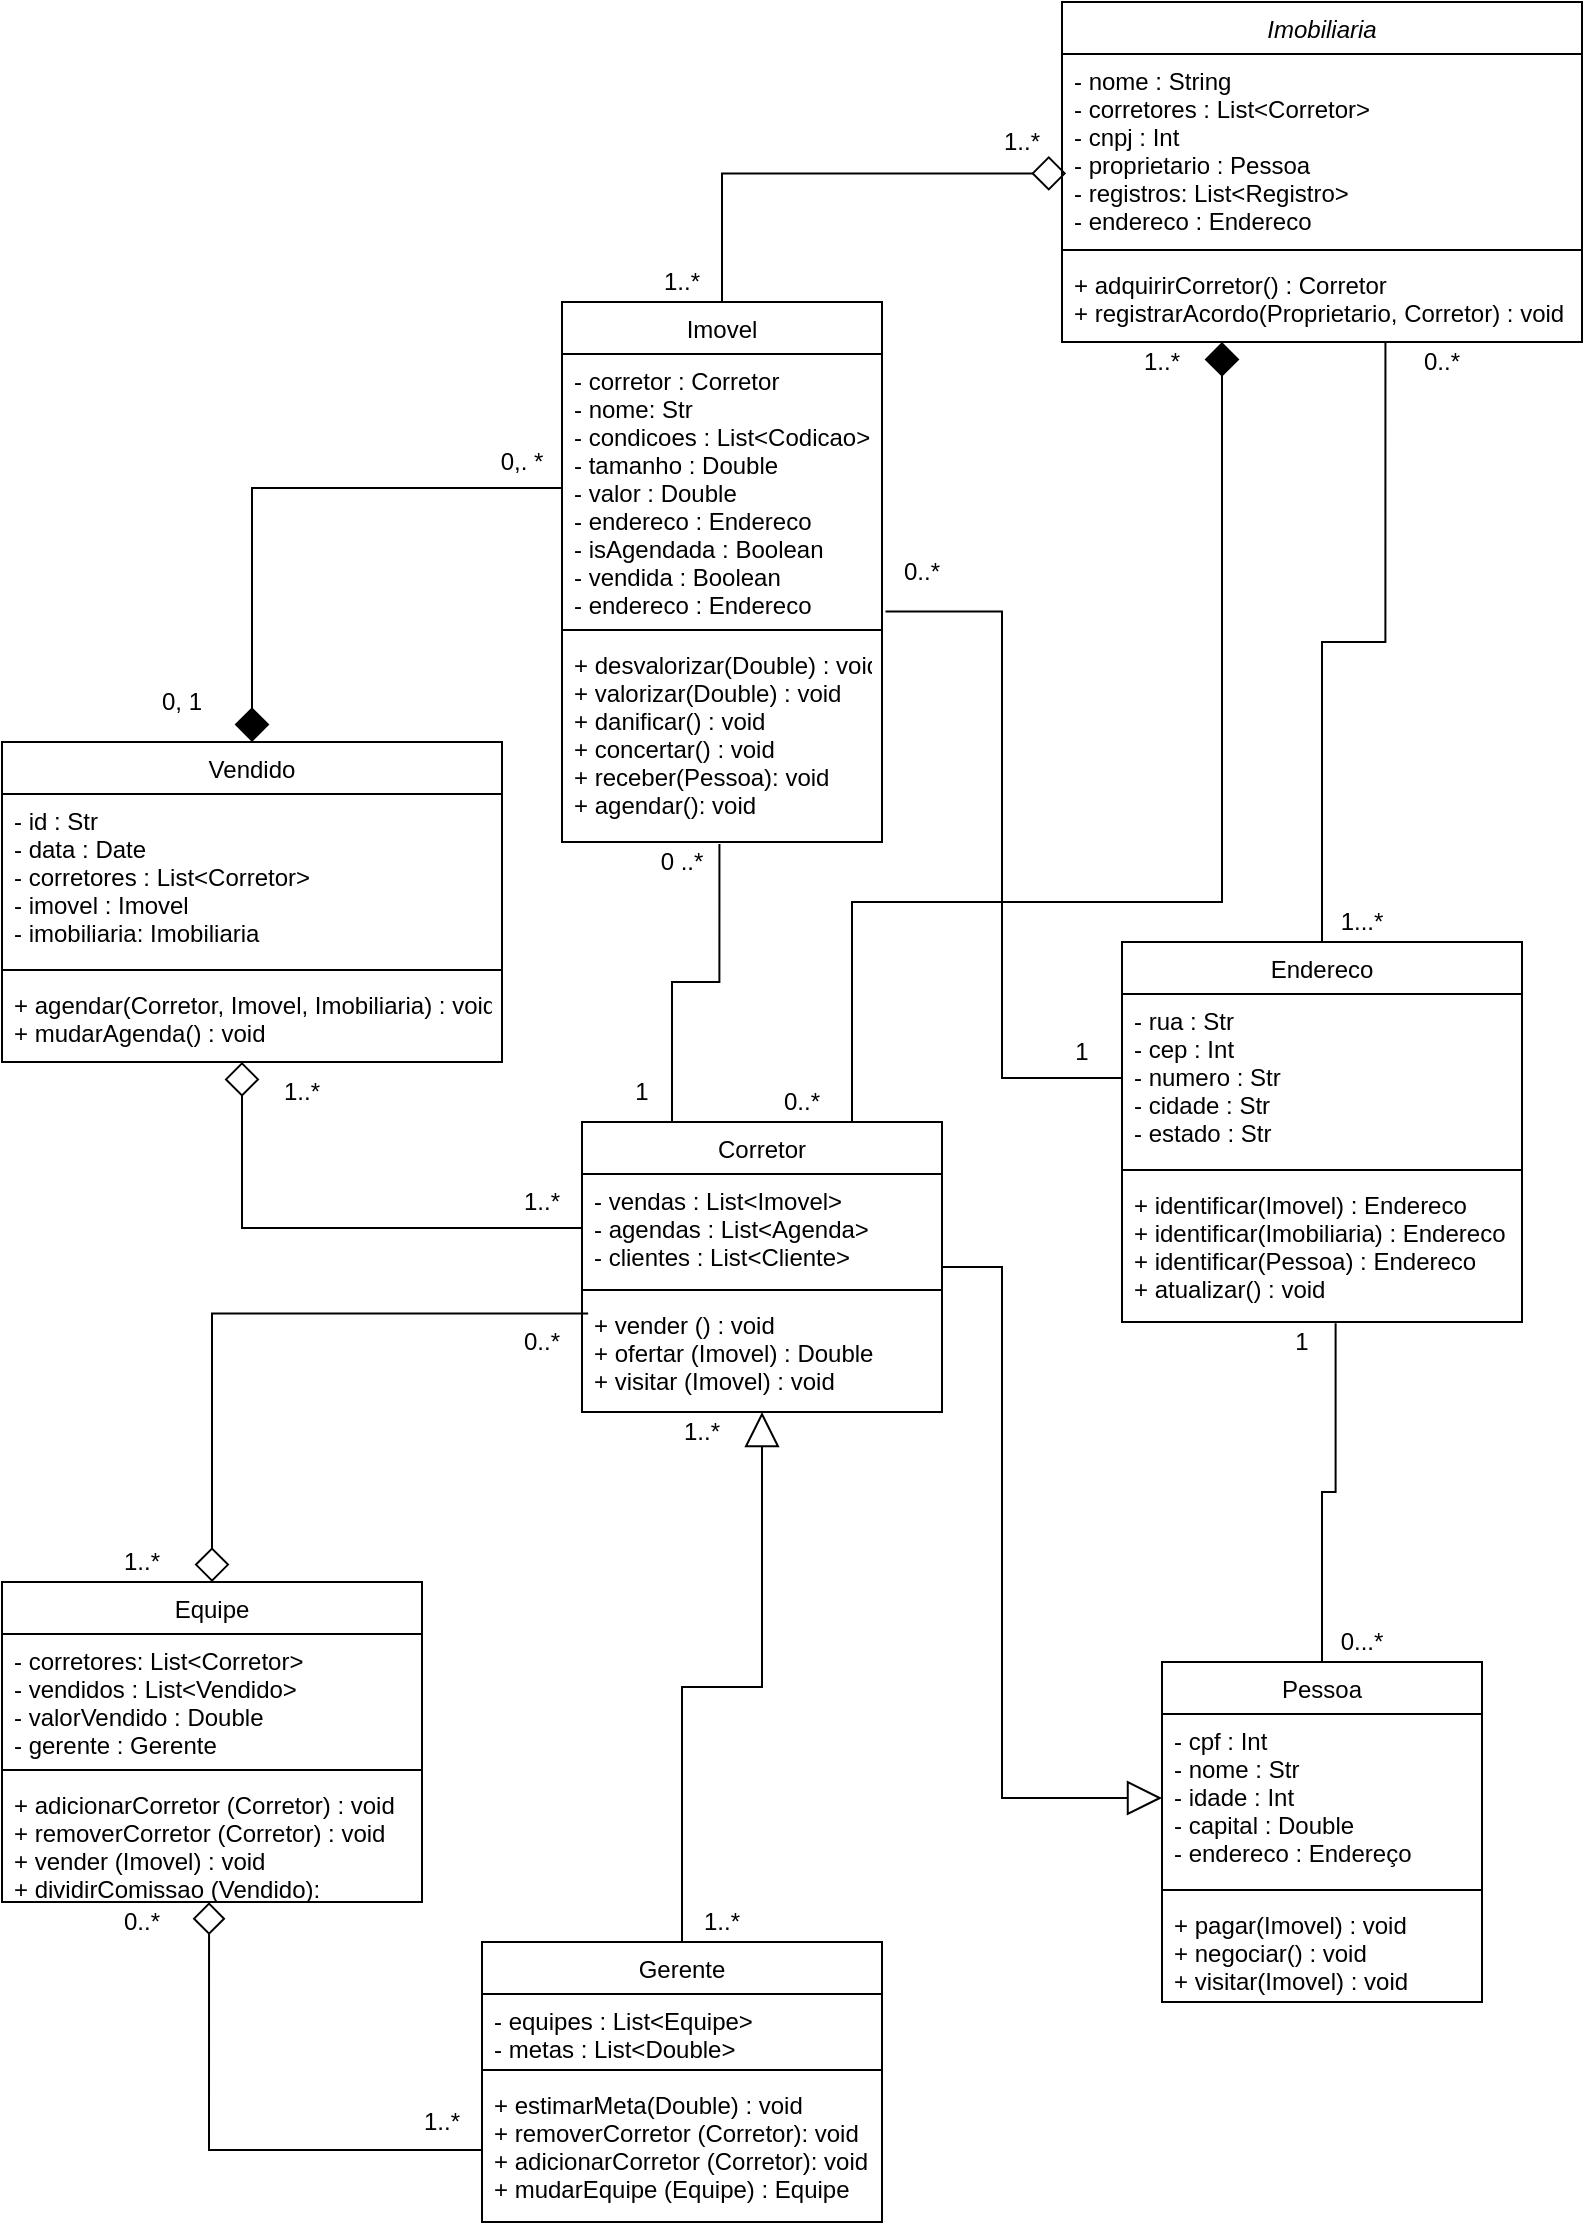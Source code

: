 <mxfile version="24.4.0" type="github">
  <diagram id="C5RBs43oDa-KdzZeNtuy" name="Page-1">
    <mxGraphModel dx="1009" dy="589" grid="1" gridSize="10" guides="1" tooltips="1" connect="1" arrows="1" fold="1" page="1" pageScale="1" pageWidth="827" pageHeight="1169" math="0" shadow="0">
      <root>
        <mxCell id="WIyWlLk6GJQsqaUBKTNV-0" />
        <mxCell id="WIyWlLk6GJQsqaUBKTNV-1" parent="WIyWlLk6GJQsqaUBKTNV-0" />
        <mxCell id="zkfFHV4jXpPFQw0GAbJ--0" value="Imobiliaria" style="swimlane;fontStyle=2;align=center;verticalAlign=top;childLayout=stackLayout;horizontal=1;startSize=26;horizontalStack=0;resizeParent=1;resizeLast=0;collapsible=1;marginBottom=0;rounded=0;shadow=0;strokeWidth=1;" parent="WIyWlLk6GJQsqaUBKTNV-1" vertex="1">
          <mxGeometry x="550" y="30" width="260" height="170" as="geometry">
            <mxRectangle x="230" y="140" width="160" height="26" as="alternateBounds" />
          </mxGeometry>
        </mxCell>
        <mxCell id="zkfFHV4jXpPFQw0GAbJ--1" value="- nome : String&#xa;- corretores : List&lt;Corretor&gt;&#xa;- cnpj : Int&#xa;- proprietario : Pessoa&#xa;- registros: List&lt;Registro&gt;&#xa;- endereco : Endereco" style="text;align=left;verticalAlign=top;spacingLeft=4;spacingRight=4;overflow=hidden;rotatable=0;points=[[0,0.5],[1,0.5]];portConstraint=eastwest;" parent="zkfFHV4jXpPFQw0GAbJ--0" vertex="1">
          <mxGeometry y="26" width="260" height="94" as="geometry" />
        </mxCell>
        <mxCell id="zkfFHV4jXpPFQw0GAbJ--4" value="" style="line;html=1;strokeWidth=1;align=left;verticalAlign=middle;spacingTop=-1;spacingLeft=3;spacingRight=3;rotatable=0;labelPosition=right;points=[];portConstraint=eastwest;" parent="zkfFHV4jXpPFQw0GAbJ--0" vertex="1">
          <mxGeometry y="120" width="260" height="8" as="geometry" />
        </mxCell>
        <mxCell id="zkfFHV4jXpPFQw0GAbJ--5" value="+ adquirirCorretor() : Corretor&#xa;+ registrarAcordo(Proprietario, Corretor) : void&#xa;" style="text;align=left;verticalAlign=top;spacingLeft=4;spacingRight=4;overflow=hidden;rotatable=0;points=[[0,0.5],[1,0.5]];portConstraint=eastwest;" parent="zkfFHV4jXpPFQw0GAbJ--0" vertex="1">
          <mxGeometry y="128" width="260" height="42" as="geometry" />
        </mxCell>
        <mxCell id="zkfFHV4jXpPFQw0GAbJ--6" value="Imovel" style="swimlane;fontStyle=0;align=center;verticalAlign=top;childLayout=stackLayout;horizontal=1;startSize=26;horizontalStack=0;resizeParent=1;resizeLast=0;collapsible=1;marginBottom=0;rounded=0;shadow=0;strokeWidth=1;" parent="WIyWlLk6GJQsqaUBKTNV-1" vertex="1">
          <mxGeometry x="300" y="180" width="160" height="270" as="geometry">
            <mxRectangle x="130" y="380" width="160" height="26" as="alternateBounds" />
          </mxGeometry>
        </mxCell>
        <mxCell id="zkfFHV4jXpPFQw0GAbJ--7" value="- corretor : Corretor&#xa;- nome: Str&#xa;- condicoes : List&lt;Codicao&gt;&#xa;- tamanho : Double&#xa;- valor : Double&#xa;- endereco : Endereco&#xa;- isAgendada : Boolean&#xa;- vendida : Boolean&#xa;- endereco : Endereco" style="text;align=left;verticalAlign=top;spacingLeft=4;spacingRight=4;overflow=hidden;rotatable=0;points=[[0,0.5],[1,0.5]];portConstraint=eastwest;" parent="zkfFHV4jXpPFQw0GAbJ--6" vertex="1">
          <mxGeometry y="26" width="160" height="134" as="geometry" />
        </mxCell>
        <mxCell id="zkfFHV4jXpPFQw0GAbJ--9" value="" style="line;html=1;strokeWidth=1;align=left;verticalAlign=middle;spacingTop=-1;spacingLeft=3;spacingRight=3;rotatable=0;labelPosition=right;points=[];portConstraint=eastwest;" parent="zkfFHV4jXpPFQw0GAbJ--6" vertex="1">
          <mxGeometry y="160" width="160" height="8" as="geometry" />
        </mxCell>
        <mxCell id="zkfFHV4jXpPFQw0GAbJ--11" value="+ desvalorizar(Double) : void&#xa;+ valorizar(Double) : void&#xa;+ danificar() : void&#xa;+ concertar() : void&#xa;+ receber(Pessoa): void&#xa;+ agendar(): void" style="text;align=left;verticalAlign=top;spacingLeft=4;spacingRight=4;overflow=hidden;rotatable=0;points=[[0,0.5],[1,0.5]];portConstraint=eastwest;" parent="zkfFHV4jXpPFQw0GAbJ--6" vertex="1">
          <mxGeometry y="168" width="160" height="102" as="geometry" />
        </mxCell>
        <mxCell id="CCJytgPnTvxZq_mz_sw2-0" style="edgeStyle=orthogonalEdgeStyle;rounded=0;orthogonalLoop=1;jettySize=auto;html=1;entryX=0.534;entryY=1.008;entryDx=0;entryDy=0;entryPerimeter=0;endArrow=none;endFill=0;" parent="WIyWlLk6GJQsqaUBKTNV-1" source="zkfFHV4jXpPFQw0GAbJ--13" target="zkfFHV4jXpPFQw0GAbJ--24" edge="1">
          <mxGeometry relative="1" as="geometry">
            <mxPoint x="720" y="530" as="targetPoint" />
          </mxGeometry>
        </mxCell>
        <mxCell id="zkfFHV4jXpPFQw0GAbJ--13" value="Pessoa" style="swimlane;fontStyle=0;align=center;verticalAlign=top;childLayout=stackLayout;horizontal=1;startSize=26;horizontalStack=0;resizeParent=1;resizeLast=0;collapsible=1;marginBottom=0;rounded=0;shadow=0;strokeWidth=1;" parent="WIyWlLk6GJQsqaUBKTNV-1" vertex="1">
          <mxGeometry x="600" y="860" width="160" height="170" as="geometry">
            <mxRectangle x="340" y="380" width="170" height="26" as="alternateBounds" />
          </mxGeometry>
        </mxCell>
        <mxCell id="zkfFHV4jXpPFQw0GAbJ--14" value="- cpf : Int&#xa;- nome : Str&#xa;- idade : Int&#xa;- capital : Double&#xa;- endereco : Endereço" style="text;align=left;verticalAlign=top;spacingLeft=4;spacingRight=4;overflow=hidden;rotatable=0;points=[[0,0.5],[1,0.5]];portConstraint=eastwest;" parent="zkfFHV4jXpPFQw0GAbJ--13" vertex="1">
          <mxGeometry y="26" width="160" height="84" as="geometry" />
        </mxCell>
        <mxCell id="zkfFHV4jXpPFQw0GAbJ--15" value="" style="line;html=1;strokeWidth=1;align=left;verticalAlign=middle;spacingTop=-1;spacingLeft=3;spacingRight=3;rotatable=0;labelPosition=right;points=[];portConstraint=eastwest;" parent="zkfFHV4jXpPFQw0GAbJ--13" vertex="1">
          <mxGeometry y="110" width="160" height="8" as="geometry" />
        </mxCell>
        <mxCell id="b0Zt6GLKjk-ooggkIDRh-5" value="+ pagar(Imovel) : void&#xa;+ negociar() : void&#xa;+ visitar(Imovel) : void&#xa;" style="text;align=left;verticalAlign=top;spacingLeft=4;spacingRight=4;overflow=hidden;rotatable=0;points=[[0,0.5],[1,0.5]];portConstraint=eastwest;" parent="zkfFHV4jXpPFQw0GAbJ--13" vertex="1">
          <mxGeometry y="118" width="160" height="52" as="geometry" />
        </mxCell>
        <mxCell id="zkfFHV4jXpPFQw0GAbJ--17" value="Endereco" style="swimlane;fontStyle=0;align=center;verticalAlign=top;childLayout=stackLayout;horizontal=1;startSize=26;horizontalStack=0;resizeParent=1;resizeLast=0;collapsible=1;marginBottom=0;rounded=0;shadow=0;strokeWidth=1;" parent="WIyWlLk6GJQsqaUBKTNV-1" vertex="1">
          <mxGeometry x="580" y="500" width="200" height="190" as="geometry">
            <mxRectangle x="550" y="140" width="160" height="26" as="alternateBounds" />
          </mxGeometry>
        </mxCell>
        <mxCell id="zkfFHV4jXpPFQw0GAbJ--18" value="- rua : Str&#xa;- cep : Int&#xa;- numero : Str&#xa;- cidade : Str&#xa;- estado : Str" style="text;align=left;verticalAlign=top;spacingLeft=4;spacingRight=4;overflow=hidden;rotatable=0;points=[[0,0.5],[1,0.5]];portConstraint=eastwest;" parent="zkfFHV4jXpPFQw0GAbJ--17" vertex="1">
          <mxGeometry y="26" width="200" height="84" as="geometry" />
        </mxCell>
        <mxCell id="zkfFHV4jXpPFQw0GAbJ--23" value="" style="line;html=1;strokeWidth=1;align=left;verticalAlign=middle;spacingTop=-1;spacingLeft=3;spacingRight=3;rotatable=0;labelPosition=right;points=[];portConstraint=eastwest;" parent="zkfFHV4jXpPFQw0GAbJ--17" vertex="1">
          <mxGeometry y="110" width="200" height="8" as="geometry" />
        </mxCell>
        <mxCell id="zkfFHV4jXpPFQw0GAbJ--24" value="+ identificar(Imovel) : Endereco&#xa;+ identificar(Imobiliaria) : Endereco&#xa;+ identificar(Pessoa) : Endereco&#xa;+ atualizar() : void" style="text;align=left;verticalAlign=top;spacingLeft=4;spacingRight=4;overflow=hidden;rotatable=0;points=[[0,0.5],[1,0.5]];portConstraint=eastwest;" parent="zkfFHV4jXpPFQw0GAbJ--17" vertex="1">
          <mxGeometry y="118" width="200" height="72" as="geometry" />
        </mxCell>
        <mxCell id="b0Zt6GLKjk-ooggkIDRh-6" value="Corretor" style="swimlane;fontStyle=0;align=center;verticalAlign=top;childLayout=stackLayout;horizontal=1;startSize=26;horizontalStack=0;resizeParent=1;resizeLast=0;collapsible=1;marginBottom=0;rounded=0;shadow=0;strokeWidth=1;" parent="WIyWlLk6GJQsqaUBKTNV-1" vertex="1">
          <mxGeometry x="310" y="590" width="180" height="145" as="geometry">
            <mxRectangle x="340" y="380" width="170" height="26" as="alternateBounds" />
          </mxGeometry>
        </mxCell>
        <mxCell id="b0Zt6GLKjk-ooggkIDRh-7" value="- vendas : List&lt;Imovel&gt;&#xa;- agendas : List&lt;Agenda&gt; &#xa;- clientes : List&lt;Cliente&gt;&#xa;" style="text;align=left;verticalAlign=top;spacingLeft=4;spacingRight=4;overflow=hidden;rotatable=0;points=[[0,0.5],[1,0.5]];portConstraint=eastwest;" parent="b0Zt6GLKjk-ooggkIDRh-6" vertex="1">
          <mxGeometry y="26" width="180" height="54" as="geometry" />
        </mxCell>
        <mxCell id="b0Zt6GLKjk-ooggkIDRh-8" value="" style="line;html=1;strokeWidth=1;align=left;verticalAlign=middle;spacingTop=-1;spacingLeft=3;spacingRight=3;rotatable=0;labelPosition=right;points=[];portConstraint=eastwest;" parent="b0Zt6GLKjk-ooggkIDRh-6" vertex="1">
          <mxGeometry y="80" width="180" height="8" as="geometry" />
        </mxCell>
        <mxCell id="b0Zt6GLKjk-ooggkIDRh-9" value="+ vender () : void&#xa;+ ofertar (Imovel) : Double&#xa;+ visitar (Imovel) : void&#xa;" style="text;align=left;verticalAlign=top;spacingLeft=4;spacingRight=4;overflow=hidden;rotatable=0;points=[[0,0.5],[1,0.5]];portConstraint=eastwest;" parent="b0Zt6GLKjk-ooggkIDRh-6" vertex="1">
          <mxGeometry y="88" width="180" height="52" as="geometry" />
        </mxCell>
        <mxCell id="b0Zt6GLKjk-ooggkIDRh-10" value="Vendido" style="swimlane;fontStyle=0;align=center;verticalAlign=top;childLayout=stackLayout;horizontal=1;startSize=26;horizontalStack=0;resizeParent=1;resizeLast=0;collapsible=1;marginBottom=0;rounded=0;shadow=0;strokeWidth=1;" parent="WIyWlLk6GJQsqaUBKTNV-1" vertex="1">
          <mxGeometry x="20" y="400" width="250" height="160" as="geometry">
            <mxRectangle x="130" y="380" width="160" height="26" as="alternateBounds" />
          </mxGeometry>
        </mxCell>
        <mxCell id="b0Zt6GLKjk-ooggkIDRh-11" value="- id : Str&#xa;- data : Date&#xa;- corretores : List&lt;Corretor&gt;&#xa;- imovel : Imovel&#xa;- imobiliaria: Imobiliaria" style="text;align=left;verticalAlign=top;spacingLeft=4;spacingRight=4;overflow=hidden;rotatable=0;points=[[0,0.5],[1,0.5]];portConstraint=eastwest;" parent="b0Zt6GLKjk-ooggkIDRh-10" vertex="1">
          <mxGeometry y="26" width="250" height="84" as="geometry" />
        </mxCell>
        <mxCell id="b0Zt6GLKjk-ooggkIDRh-12" value="" style="line;html=1;strokeWidth=1;align=left;verticalAlign=middle;spacingTop=-1;spacingLeft=3;spacingRight=3;rotatable=0;labelPosition=right;points=[];portConstraint=eastwest;" parent="b0Zt6GLKjk-ooggkIDRh-10" vertex="1">
          <mxGeometry y="110" width="250" height="8" as="geometry" />
        </mxCell>
        <mxCell id="b0Zt6GLKjk-ooggkIDRh-13" value="+ agendar(Corretor, Imovel, Imobiliaria) : void&#xa;+ mudarAgenda() : void" style="text;align=left;verticalAlign=top;spacingLeft=4;spacingRight=4;overflow=hidden;rotatable=0;points=[[0,0.5],[1,0.5]];portConstraint=eastwest;" parent="b0Zt6GLKjk-ooggkIDRh-10" vertex="1">
          <mxGeometry y="118" width="250" height="42" as="geometry" />
        </mxCell>
        <mxCell id="b0Zt6GLKjk-ooggkIDRh-23" style="edgeStyle=orthogonalEdgeStyle;rounded=0;orthogonalLoop=1;jettySize=auto;html=1;entryX=0.5;entryY=1;entryDx=0;entryDy=0;endArrow=block;endFill=0;endSize=15;" parent="WIyWlLk6GJQsqaUBKTNV-1" source="b0Zt6GLKjk-ooggkIDRh-18" target="b0Zt6GLKjk-ooggkIDRh-6" edge="1">
          <mxGeometry relative="1" as="geometry" />
        </mxCell>
        <mxCell id="b0Zt6GLKjk-ooggkIDRh-18" value="Gerente" style="swimlane;fontStyle=0;align=center;verticalAlign=top;childLayout=stackLayout;horizontal=1;startSize=26;horizontalStack=0;resizeParent=1;resizeLast=0;collapsible=1;marginBottom=0;rounded=0;shadow=0;strokeWidth=1;" parent="WIyWlLk6GJQsqaUBKTNV-1" vertex="1">
          <mxGeometry x="260" y="1000" width="200" height="140" as="geometry">
            <mxRectangle x="340" y="380" width="170" height="26" as="alternateBounds" />
          </mxGeometry>
        </mxCell>
        <mxCell id="b0Zt6GLKjk-ooggkIDRh-19" value="- equipes : List&lt;Equipe&gt;&#xa;- metas : List&lt;Double&gt; &#xa;" style="text;align=left;verticalAlign=top;spacingLeft=4;spacingRight=4;overflow=hidden;rotatable=0;points=[[0,0.5],[1,0.5]];portConstraint=eastwest;" parent="b0Zt6GLKjk-ooggkIDRh-18" vertex="1">
          <mxGeometry y="26" width="200" height="34" as="geometry" />
        </mxCell>
        <mxCell id="b0Zt6GLKjk-ooggkIDRh-20" value="" style="line;html=1;strokeWidth=1;align=left;verticalAlign=middle;spacingTop=-1;spacingLeft=3;spacingRight=3;rotatable=0;labelPosition=right;points=[];portConstraint=eastwest;" parent="b0Zt6GLKjk-ooggkIDRh-18" vertex="1">
          <mxGeometry y="60" width="200" height="8" as="geometry" />
        </mxCell>
        <mxCell id="b0Zt6GLKjk-ooggkIDRh-21" value="+ estimarMeta(Double) : void&#xa;+ removerCorretor (Corretor): void&#xa;+ adicionarCorretor (Corretor): void&#xa;+ mudarEquipe (Equipe) : Equipe" style="text;align=left;verticalAlign=top;spacingLeft=4;spacingRight=4;overflow=hidden;rotatable=0;points=[[0,0.5],[1,0.5]];portConstraint=eastwest;" parent="b0Zt6GLKjk-ooggkIDRh-18" vertex="1">
          <mxGeometry y="68" width="200" height="72" as="geometry" />
        </mxCell>
        <mxCell id="b0Zt6GLKjk-ooggkIDRh-22" style="edgeStyle=orthogonalEdgeStyle;rounded=0;orthogonalLoop=1;jettySize=auto;html=1;entryX=0;entryY=0.5;entryDx=0;entryDy=0;endArrow=block;endFill=0;endSize=15;" parent="WIyWlLk6GJQsqaUBKTNV-1" source="b0Zt6GLKjk-ooggkIDRh-6" target="zkfFHV4jXpPFQw0GAbJ--14" edge="1">
          <mxGeometry relative="1" as="geometry">
            <Array as="points">
              <mxPoint x="520" y="663" />
              <mxPoint x="520" y="928" />
            </Array>
          </mxGeometry>
        </mxCell>
        <mxCell id="b0Zt6GLKjk-ooggkIDRh-24" value="Equipe" style="swimlane;fontStyle=0;align=center;verticalAlign=top;childLayout=stackLayout;horizontal=1;startSize=26;horizontalStack=0;resizeParent=1;resizeLast=0;collapsible=1;marginBottom=0;rounded=0;shadow=0;strokeWidth=1;" parent="WIyWlLk6GJQsqaUBKTNV-1" vertex="1">
          <mxGeometry x="20" y="820" width="210" height="160" as="geometry">
            <mxRectangle x="340" y="380" width="170" height="26" as="alternateBounds" />
          </mxGeometry>
        </mxCell>
        <mxCell id="b0Zt6GLKjk-ooggkIDRh-25" value="- corretores: List&lt;Corretor&gt;&#xa;- vendidos : List&lt;Vendido&gt; &#xa;- valorVendido : Double&#xa;- gerente : Gerente&#xa;" style="text;align=left;verticalAlign=top;spacingLeft=4;spacingRight=4;overflow=hidden;rotatable=0;points=[[0,0.5],[1,0.5]];portConstraint=eastwest;" parent="b0Zt6GLKjk-ooggkIDRh-24" vertex="1">
          <mxGeometry y="26" width="210" height="64" as="geometry" />
        </mxCell>
        <mxCell id="b0Zt6GLKjk-ooggkIDRh-26" value="" style="line;html=1;strokeWidth=1;align=left;verticalAlign=middle;spacingTop=-1;spacingLeft=3;spacingRight=3;rotatable=0;labelPosition=right;points=[];portConstraint=eastwest;" parent="b0Zt6GLKjk-ooggkIDRh-24" vertex="1">
          <mxGeometry y="90" width="210" height="8" as="geometry" />
        </mxCell>
        <mxCell id="b0Zt6GLKjk-ooggkIDRh-27" value="+ adicionarCorretor (Corretor) : void&#xa;+ removerCorretor (Corretor) : void&#xa;+ vender (Imovel) : void&#xa;+ dividirComissao (Vendido): " style="text;align=left;verticalAlign=top;spacingLeft=4;spacingRight=4;overflow=hidden;rotatable=0;points=[[0,0.5],[1,0.5]];portConstraint=eastwest;" parent="b0Zt6GLKjk-ooggkIDRh-24" vertex="1">
          <mxGeometry y="98" width="210" height="62" as="geometry" />
        </mxCell>
        <mxCell id="b0Zt6GLKjk-ooggkIDRh-28" style="edgeStyle=orthogonalEdgeStyle;rounded=0;orthogonalLoop=1;jettySize=auto;html=1;entryX=0.493;entryY=1.002;entryDx=0;entryDy=0;entryPerimeter=0;endArrow=diamond;endFill=0;endSize=14;" parent="WIyWlLk6GJQsqaUBKTNV-1" source="b0Zt6GLKjk-ooggkIDRh-21" target="b0Zt6GLKjk-ooggkIDRh-27" edge="1">
          <mxGeometry relative="1" as="geometry" />
        </mxCell>
        <mxCell id="b0Zt6GLKjk-ooggkIDRh-29" style="edgeStyle=orthogonalEdgeStyle;rounded=0;orthogonalLoop=1;jettySize=auto;html=1;endArrow=diamond;endFill=0;endSize=15;exitX=0.017;exitY=0.15;exitDx=0;exitDy=0;exitPerimeter=0;" parent="WIyWlLk6GJQsqaUBKTNV-1" source="b0Zt6GLKjk-ooggkIDRh-9" target="b0Zt6GLKjk-ooggkIDRh-24" edge="1">
          <mxGeometry relative="1" as="geometry" />
        </mxCell>
        <mxCell id="CCJytgPnTvxZq_mz_sw2-1" style="edgeStyle=orthogonalEdgeStyle;rounded=0;orthogonalLoop=1;jettySize=auto;html=1;endArrow=diamond;endFill=1;endSize=15;exitX=0.75;exitY=0;exitDx=0;exitDy=0;" parent="WIyWlLk6GJQsqaUBKTNV-1" source="b0Zt6GLKjk-ooggkIDRh-6" target="zkfFHV4jXpPFQw0GAbJ--5" edge="1">
          <mxGeometry relative="1" as="geometry">
            <mxPoint x="400" y="590" as="sourcePoint" />
            <Array as="points">
              <mxPoint x="445" y="480" />
              <mxPoint x="630" y="480" />
            </Array>
          </mxGeometry>
        </mxCell>
        <mxCell id="CCJytgPnTvxZq_mz_sw2-2" style="edgeStyle=orthogonalEdgeStyle;rounded=0;orthogonalLoop=1;jettySize=auto;html=1;entryX=0.492;entryY=1.01;entryDx=0;entryDy=0;entryPerimeter=0;endArrow=none;endFill=0;exitX=0.25;exitY=0;exitDx=0;exitDy=0;" parent="WIyWlLk6GJQsqaUBKTNV-1" source="b0Zt6GLKjk-ooggkIDRh-6" target="zkfFHV4jXpPFQw0GAbJ--11" edge="1">
          <mxGeometry relative="1" as="geometry" />
        </mxCell>
        <mxCell id="CCJytgPnTvxZq_mz_sw2-4" style="edgeStyle=orthogonalEdgeStyle;rounded=0;orthogonalLoop=1;jettySize=auto;html=1;entryX=0.622;entryY=1.01;entryDx=0;entryDy=0;entryPerimeter=0;endArrow=none;endFill=0;" parent="WIyWlLk6GJQsqaUBKTNV-1" source="zkfFHV4jXpPFQw0GAbJ--17" target="zkfFHV4jXpPFQw0GAbJ--5" edge="1">
          <mxGeometry relative="1" as="geometry" />
        </mxCell>
        <mxCell id="CCJytgPnTvxZq_mz_sw2-6" style="edgeStyle=orthogonalEdgeStyle;rounded=0;orthogonalLoop=1;jettySize=auto;html=1;entryX=0.008;entryY=0.635;entryDx=0;entryDy=0;entryPerimeter=0;endArrow=diamond;endFill=0;endSize=15;exitX=0.5;exitY=0;exitDx=0;exitDy=0;" parent="WIyWlLk6GJQsqaUBKTNV-1" source="zkfFHV4jXpPFQw0GAbJ--6" target="zkfFHV4jXpPFQw0GAbJ--1" edge="1">
          <mxGeometry relative="1" as="geometry" />
        </mxCell>
        <mxCell id="CCJytgPnTvxZq_mz_sw2-7" style="edgeStyle=orthogonalEdgeStyle;rounded=0;orthogonalLoop=1;jettySize=auto;html=1;endArrow=none;endFill=0;exitX=1.011;exitY=0.961;exitDx=0;exitDy=0;exitPerimeter=0;" parent="WIyWlLk6GJQsqaUBKTNV-1" source="zkfFHV4jXpPFQw0GAbJ--7" target="zkfFHV4jXpPFQw0GAbJ--18" edge="1">
          <mxGeometry relative="1" as="geometry" />
        </mxCell>
        <mxCell id="CCJytgPnTvxZq_mz_sw2-8" style="edgeStyle=orthogonalEdgeStyle;rounded=0;orthogonalLoop=1;jettySize=auto;html=1;entryX=0.5;entryY=0;entryDx=0;entryDy=0;endArrow=diamond;endFill=1;endSize=15;" parent="WIyWlLk6GJQsqaUBKTNV-1" source="zkfFHV4jXpPFQw0GAbJ--7" target="b0Zt6GLKjk-ooggkIDRh-10" edge="1">
          <mxGeometry relative="1" as="geometry" />
        </mxCell>
        <mxCell id="CCJytgPnTvxZq_mz_sw2-9" value="0, 1" style="text;html=1;align=center;verticalAlign=middle;whiteSpace=wrap;rounded=0;" parent="WIyWlLk6GJQsqaUBKTNV-1" vertex="1">
          <mxGeometry x="90" y="370" width="40" height="20" as="geometry" />
        </mxCell>
        <mxCell id="CCJytgPnTvxZq_mz_sw2-10" value="1..*" style="text;html=1;align=center;verticalAlign=middle;whiteSpace=wrap;rounded=0;" parent="WIyWlLk6GJQsqaUBKTNV-1" vertex="1">
          <mxGeometry x="150" y="565" width="40" height="20" as="geometry" />
        </mxCell>
        <mxCell id="CCJytgPnTvxZq_mz_sw2-11" style="edgeStyle=orthogonalEdgeStyle;rounded=0;orthogonalLoop=1;jettySize=auto;html=1;entryX=0.48;entryY=1;entryDx=0;entryDy=0;entryPerimeter=0;endArrow=diamond;endFill=0;endSize=15;" parent="WIyWlLk6GJQsqaUBKTNV-1" source="b0Zt6GLKjk-ooggkIDRh-7" target="b0Zt6GLKjk-ooggkIDRh-13" edge="1">
          <mxGeometry relative="1" as="geometry" />
        </mxCell>
        <mxCell id="CCJytgPnTvxZq_mz_sw2-12" value="0 ..*" style="text;html=1;align=center;verticalAlign=middle;whiteSpace=wrap;rounded=0;" parent="WIyWlLk6GJQsqaUBKTNV-1" vertex="1">
          <mxGeometry x="340" y="450" width="40" height="20" as="geometry" />
        </mxCell>
        <mxCell id="CCJytgPnTvxZq_mz_sw2-13" value="1" style="text;html=1;align=center;verticalAlign=middle;whiteSpace=wrap;rounded=0;" parent="WIyWlLk6GJQsqaUBKTNV-1" vertex="1">
          <mxGeometry x="320" y="565" width="40" height="20" as="geometry" />
        </mxCell>
        <mxCell id="CCJytgPnTvxZq_mz_sw2-14" value="0,. *" style="text;html=1;align=center;verticalAlign=middle;whiteSpace=wrap;rounded=0;" parent="WIyWlLk6GJQsqaUBKTNV-1" vertex="1">
          <mxGeometry x="260" y="250" width="40" height="20" as="geometry" />
        </mxCell>
        <mxCell id="CCJytgPnTvxZq_mz_sw2-15" value="1..*" style="text;html=1;align=center;verticalAlign=middle;whiteSpace=wrap;rounded=0;" parent="WIyWlLk6GJQsqaUBKTNV-1" vertex="1">
          <mxGeometry x="270" y="620" width="40" height="20" as="geometry" />
        </mxCell>
        <mxCell id="CCJytgPnTvxZq_mz_sw2-16" value="1..*" style="text;html=1;align=center;verticalAlign=middle;whiteSpace=wrap;rounded=0;" parent="WIyWlLk6GJQsqaUBKTNV-1" vertex="1">
          <mxGeometry x="350" y="735" width="40" height="20" as="geometry" />
        </mxCell>
        <mxCell id="CCJytgPnTvxZq_mz_sw2-17" value="1..*" style="text;html=1;align=center;verticalAlign=middle;whiteSpace=wrap;rounded=0;" parent="WIyWlLk6GJQsqaUBKTNV-1" vertex="1">
          <mxGeometry x="70" y="800" width="40" height="20" as="geometry" />
        </mxCell>
        <mxCell id="CCJytgPnTvxZq_mz_sw2-18" value="1..*" style="text;html=1;align=center;verticalAlign=middle;whiteSpace=wrap;rounded=0;" parent="WIyWlLk6GJQsqaUBKTNV-1" vertex="1">
          <mxGeometry x="360" y="980" width="40" height="20" as="geometry" />
        </mxCell>
        <mxCell id="CCJytgPnTvxZq_mz_sw2-19" value="0..*" style="text;html=1;align=center;verticalAlign=middle;whiteSpace=wrap;rounded=0;" parent="WIyWlLk6GJQsqaUBKTNV-1" vertex="1">
          <mxGeometry x="270" y="690" width="40" height="20" as="geometry" />
        </mxCell>
        <mxCell id="CCJytgPnTvxZq_mz_sw2-20" value="0..*" style="text;html=1;align=center;verticalAlign=middle;whiteSpace=wrap;rounded=0;" parent="WIyWlLk6GJQsqaUBKTNV-1" vertex="1">
          <mxGeometry x="70" y="980" width="40" height="20" as="geometry" />
        </mxCell>
        <mxCell id="CCJytgPnTvxZq_mz_sw2-21" value="1..*" style="text;html=1;align=center;verticalAlign=middle;whiteSpace=wrap;rounded=0;" parent="WIyWlLk6GJQsqaUBKTNV-1" vertex="1">
          <mxGeometry x="220" y="1080" width="40" height="20" as="geometry" />
        </mxCell>
        <mxCell id="CCJytgPnTvxZq_mz_sw2-22" value="1" style="text;html=1;align=center;verticalAlign=middle;whiteSpace=wrap;rounded=0;" parent="WIyWlLk6GJQsqaUBKTNV-1" vertex="1">
          <mxGeometry x="650" y="690" width="40" height="20" as="geometry" />
        </mxCell>
        <mxCell id="CCJytgPnTvxZq_mz_sw2-23" value="0...*" style="text;html=1;align=center;verticalAlign=middle;whiteSpace=wrap;rounded=0;" parent="WIyWlLk6GJQsqaUBKTNV-1" vertex="1">
          <mxGeometry x="680" y="840" width="40" height="20" as="geometry" />
        </mxCell>
        <mxCell id="CCJytgPnTvxZq_mz_sw2-24" value="1" style="text;html=1;align=center;verticalAlign=middle;whiteSpace=wrap;rounded=0;" parent="WIyWlLk6GJQsqaUBKTNV-1" vertex="1">
          <mxGeometry x="540" y="545" width="40" height="20" as="geometry" />
        </mxCell>
        <mxCell id="CCJytgPnTvxZq_mz_sw2-25" value="0..*" style="text;html=1;align=center;verticalAlign=middle;whiteSpace=wrap;rounded=0;" parent="WIyWlLk6GJQsqaUBKTNV-1" vertex="1">
          <mxGeometry x="460" y="305" width="40" height="20" as="geometry" />
        </mxCell>
        <mxCell id="CCJytgPnTvxZq_mz_sw2-26" value="0..*" style="text;html=1;align=center;verticalAlign=middle;whiteSpace=wrap;rounded=0;" parent="WIyWlLk6GJQsqaUBKTNV-1" vertex="1">
          <mxGeometry x="400" y="570" width="40" height="20" as="geometry" />
        </mxCell>
        <mxCell id="CCJytgPnTvxZq_mz_sw2-27" value="1..*" style="text;html=1;align=center;verticalAlign=middle;whiteSpace=wrap;rounded=0;" parent="WIyWlLk6GJQsqaUBKTNV-1" vertex="1">
          <mxGeometry x="580" y="200" width="40" height="20" as="geometry" />
        </mxCell>
        <mxCell id="CCJytgPnTvxZq_mz_sw2-28" value="1...*" style="text;html=1;align=center;verticalAlign=middle;whiteSpace=wrap;rounded=0;" parent="WIyWlLk6GJQsqaUBKTNV-1" vertex="1">
          <mxGeometry x="680" y="480" width="40" height="20" as="geometry" />
        </mxCell>
        <mxCell id="CCJytgPnTvxZq_mz_sw2-29" value="0..*" style="text;html=1;align=center;verticalAlign=middle;whiteSpace=wrap;rounded=0;" parent="WIyWlLk6GJQsqaUBKTNV-1" vertex="1">
          <mxGeometry x="720" y="200" width="40" height="20" as="geometry" />
        </mxCell>
        <mxCell id="CCJytgPnTvxZq_mz_sw2-30" value="1..*" style="text;html=1;align=center;verticalAlign=middle;whiteSpace=wrap;rounded=0;" parent="WIyWlLk6GJQsqaUBKTNV-1" vertex="1">
          <mxGeometry x="510" y="90" width="40" height="20" as="geometry" />
        </mxCell>
        <mxCell id="CCJytgPnTvxZq_mz_sw2-31" value="1..*" style="text;html=1;align=center;verticalAlign=middle;whiteSpace=wrap;rounded=0;" parent="WIyWlLk6GJQsqaUBKTNV-1" vertex="1">
          <mxGeometry x="340" y="160" width="40" height="20" as="geometry" />
        </mxCell>
      </root>
    </mxGraphModel>
  </diagram>
</mxfile>
